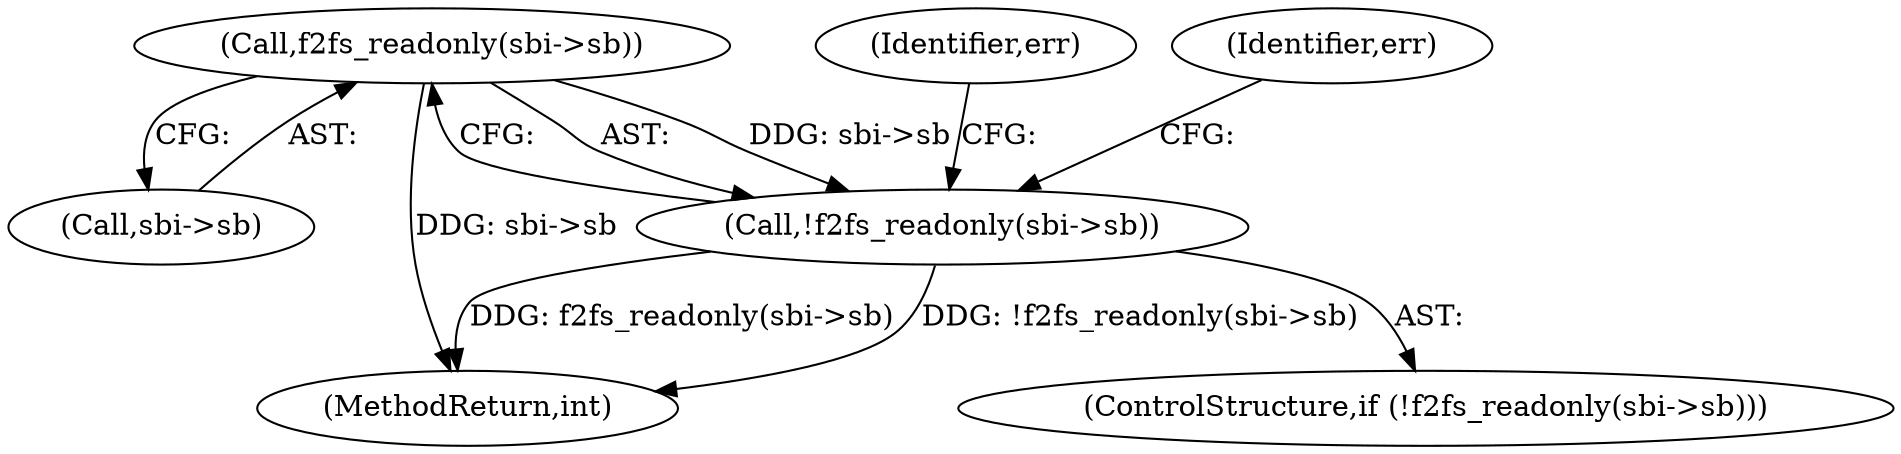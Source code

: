 digraph "0_linux_d4fdf8ba0e5808ba9ad6b44337783bd9935e0982@API" {
"1000251" [label="(Call,f2fs_readonly(sbi->sb))"];
"1000250" [label="(Call,!f2fs_readonly(sbi->sb))"];
"1000252" [label="(Call,sbi->sb)"];
"1000250" [label="(Call,!f2fs_readonly(sbi->sb))"];
"1000249" [label="(ControlStructure,if (!f2fs_readonly(sbi->sb)))"];
"1000257" [label="(Identifier,err)"];
"1000265" [label="(Identifier,err)"];
"1000251" [label="(Call,f2fs_readonly(sbi->sb))"];
"1000312" [label="(MethodReturn,int)"];
"1000251" -> "1000250"  [label="AST: "];
"1000251" -> "1000252"  [label="CFG: "];
"1000252" -> "1000251"  [label="AST: "];
"1000250" -> "1000251"  [label="CFG: "];
"1000251" -> "1000312"  [label="DDG: sbi->sb"];
"1000251" -> "1000250"  [label="DDG: sbi->sb"];
"1000250" -> "1000249"  [label="AST: "];
"1000257" -> "1000250"  [label="CFG: "];
"1000265" -> "1000250"  [label="CFG: "];
"1000250" -> "1000312"  [label="DDG: f2fs_readonly(sbi->sb)"];
"1000250" -> "1000312"  [label="DDG: !f2fs_readonly(sbi->sb)"];
}
